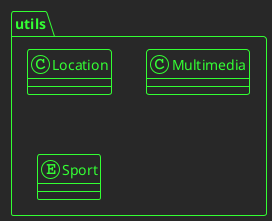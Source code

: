 @startuml

!theme crt-green
package utils {
    class Location
    class Multimedia
    enum Sport
}

@enduml